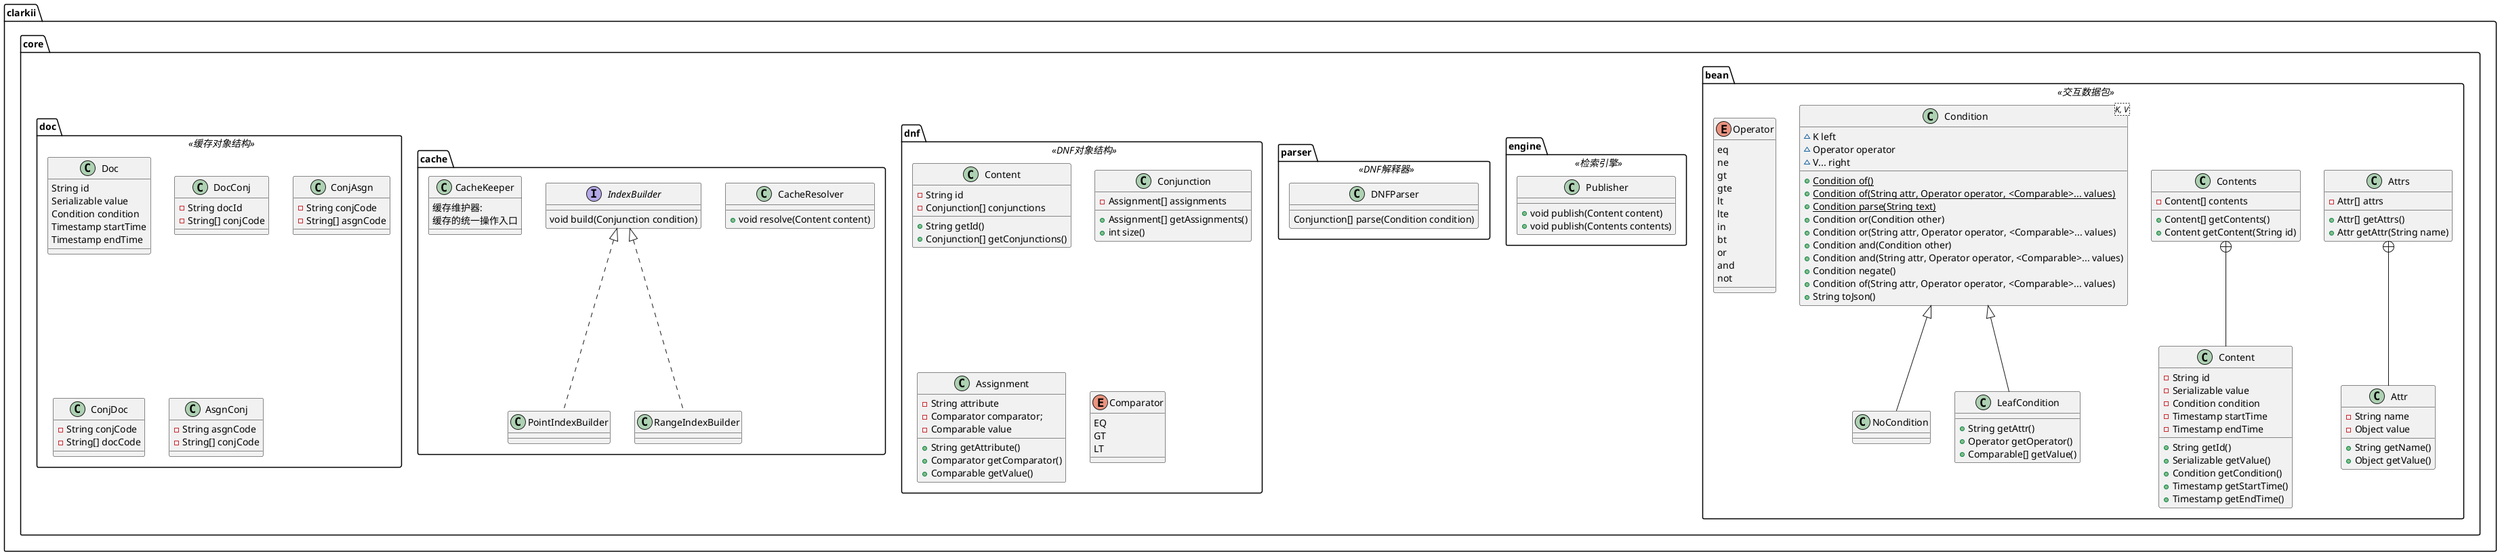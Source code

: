 @startuml
set namespaceSeparator ::
namespace clarkii {
	namespace core {
		namespace bean <<交互数据包>> {
			class Attrs {
				- Attr[] attrs
				+ Attr[] getAttrs()
				+ Attr getAttr(String name)
			}
			class Attr {
				- String name
				- Object value
				+ String getName()
				+ Object getValue()
			}
			Attrs +-- Attr

			class Contents {
				- Content[] contents
				+ Content[] getContents()
				+ Content getContent(String id)
			}
			class Content {
				- String id
				- Serializable value
				- Condition condition
				- Timestamp startTime
				- Timestamp endTime
				+ String getId()
				+ Serializable getValue()
				+ Condition getCondition()
				+ Timestamp getStartTime()
				+ Timestamp getEndTime()
			}
			Contents +-- Content

			class Condition <K, V> {
				~ K left
				~ Operator operator
				~ V... right
				+ {static} Condition of()
				+ {static} Condition of(String attr, Operator operator, <Comparable>... values)
				+ {static} Condition parse(String text)
				+ Condition or(Condition other)
				+ Condition or(String attr, Operator operator, <Comparable>... values)
				+ Condition and(Condition other)
				+ Condition and(String attr, Operator operator, <Comparable>... values)
				+ Condition negate()
				+ Condition of(String attr, Operator operator, <Comparable>... values)
				+ String toJson()
			}
			class NoCondition extends Condition {
			}
			class LeafCondition extends Condition {
				+ String getAttr()
				+ Operator getOperator()
				+ Comparable[] getValue()
			}

			enum Operator {
				eq
				ne
				gt
				gte
				lt
				lte
				in
				bt
				or
				and
				not
			}
		}

		namespace engine <<检索引擎>> {
			class Publisher {
				+ void publish(Content content)
				+ void publish(Contents contents)
			}
		}

		namespace parser <<DNF解释器>> {
			class DNFParser {
				Conjunction[] parse(Condition condition)
			}
		}

		namespace dnf <<DNF对象结构>> {
			class Content {
				- String id
				- Conjunction[] conjunctions
				+ String getId()
				+ Conjunction[] getConjunctions()
			}
			class Conjunction {
				- Assignment[] assignments
				+ Assignment[] getAssignments()
				+ int size()
			}
			class Assignment {
				- String attribute
				- Comparator comparator;
				- Comparable value
				+ String getAttribute()
				+ Comparator getComparator()
				+ Comparable getValue()
			}
			enum Comparator {
				EQ
				GT
				LT
			}
		}

		namespace cache {
			class CacheResolver {
				+ void resolve(Content content)
			}
			interface IndexBuilder {
				void build(Conjunction condition)
			}
			class PointIndexBuilder implements IndexBuilder
			class RangeIndexBuilder implements IndexBuilder
			class CacheKeeper {
				缓存维护器:
				缓存的统一操作入口
			}
		}

		package doc <<缓存对象结构>> {
			class Doc {
				String id
				Serializable value
				Condition condition
				Timestamp startTime
				Timestamp endTime
			}
			class DocConj {
				- String docId
				- String[] conjCode
			}
			class ConjAsgn {
				- String conjCode
				- String[] asgnCode
			}
			class ConjDoc {
				- String conjCode
				- String[] docCode
			}
			class AsgnConj {
				- String asgnCode
				- String[] conjCode
			}
		}
	}
}
@enduml